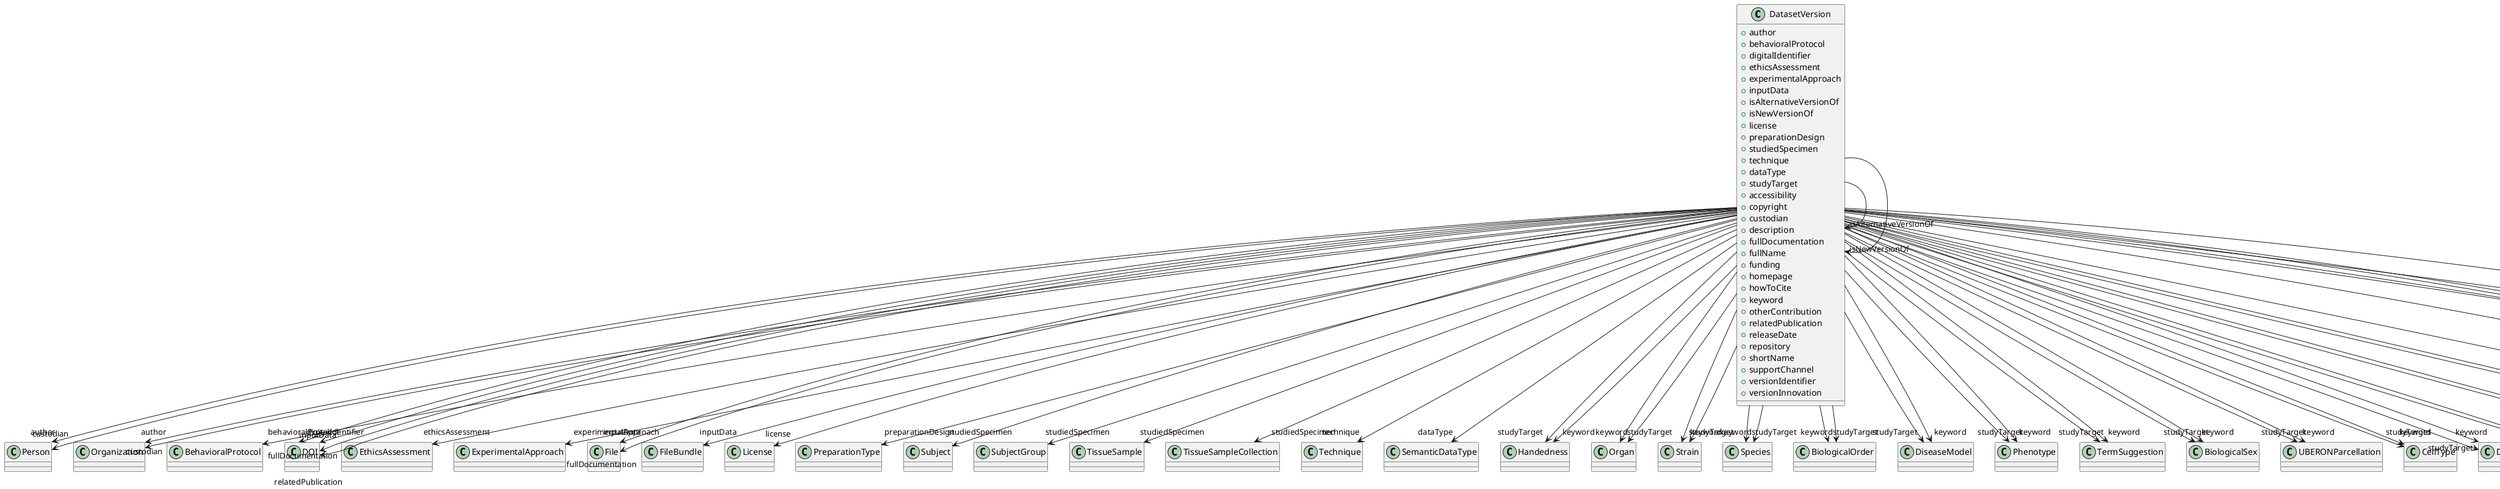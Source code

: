 @startuml
class DatasetVersion {
+author
+behavioralProtocol
+digitalIdentifier
+ethicsAssessment
+experimentalApproach
+inputData
+isAlternativeVersionOf
+isNewVersionOf
+license
+preparationDesign
+studiedSpecimen
+technique
+dataType
+studyTarget
+accessibility
+copyright
+custodian
+description
+fullDocumentation
+fullName
+funding
+homepage
+howToCite
+keyword
+otherContribution
+relatedPublication
+releaseDate
+repository
+shortName
+supportChannel
+versionIdentifier
+versionInnovation

}
DatasetVersion -d-> "author" Person
DatasetVersion -d-> "author" Organization
DatasetVersion -d-> "behavioralProtocol" BehavioralProtocol
DatasetVersion -d-> "digitalIdentifier" DOI
DatasetVersion -d-> "ethicsAssessment" EthicsAssessment
DatasetVersion -d-> "experimentalApproach" ExperimentalApproach
DatasetVersion -d-> "inputData" DOI
DatasetVersion -d-> "inputData" File
DatasetVersion -d-> "inputData" FileBundle
DatasetVersion -d-> "isAlternativeVersionOf" DatasetVersion
DatasetVersion -d-> "isNewVersionOf" DatasetVersion
DatasetVersion -d-> "license" License
DatasetVersion -d-> "preparationDesign" PreparationType
DatasetVersion -d-> "studiedSpecimen" Subject
DatasetVersion -d-> "studiedSpecimen" SubjectGroup
DatasetVersion -d-> "studiedSpecimen" TissueSample
DatasetVersion -d-> "studiedSpecimen" TissueSampleCollection
DatasetVersion -d-> "technique" Technique
DatasetVersion -d-> "dataType" SemanticDataType
DatasetVersion -d-> "studyTarget" Handedness
DatasetVersion -d-> "studyTarget" Organ
DatasetVersion -d-> "studyTarget" Strain
DatasetVersion -d-> "studyTarget" Species
DatasetVersion -d-> "studyTarget" BiologicalOrder
DatasetVersion -d-> "studyTarget" DiseaseModel
DatasetVersion -d-> "studyTarget" Phenotype
DatasetVersion -d-> "studyTarget" TermSuggestion
DatasetVersion -d-> "studyTarget" BiologicalSex
DatasetVersion -d-> "studyTarget" UBERONParcellation
DatasetVersion -d-> "studyTarget" CellType
DatasetVersion -d-> "studyTarget" Disease
DatasetVersion -d-> "studyTarget" ParcellationEntity
DatasetVersion -d-> "studyTarget" ParcellationEntityVersion
DatasetVersion -d-> "studyTarget" CustomAnatomicalEntity
DatasetVersion -d-> "accessibility" ProductAccessibility
DatasetVersion -d-> "copyright" Copyright
DatasetVersion -d-> "custodian" Person
DatasetVersion -d-> "custodian" Organization
DatasetVersion -d-> "fullDocumentation" DOI
DatasetVersion -d-> "fullDocumentation" File
DatasetVersion -d-> "fullDocumentation" URL
DatasetVersion -d-> "funding" Funding
DatasetVersion -d-> "homepage" URL
DatasetVersion -d-> "keyword" Handedness
DatasetVersion -d-> "keyword" Organ
DatasetVersion -d-> "keyword" Strain
DatasetVersion -d-> "keyword" Species
DatasetVersion -d-> "keyword" BiologicalOrder
DatasetVersion -d-> "keyword" DiseaseModel
DatasetVersion -d-> "keyword" Phenotype
DatasetVersion -d-> "keyword" TermSuggestion
DatasetVersion -d-> "keyword" BiologicalSex
DatasetVersion -d-> "keyword" UBERONParcellation
DatasetVersion -d-> "keyword" CellType
DatasetVersion -d-> "keyword" Disease
DatasetVersion -d-> "keyword" ParcellationEntity
DatasetVersion -d-> "keyword" ParcellationEntityVersion
DatasetVersion -d-> "keyword" CustomAnatomicalEntity
DatasetVersion -d-> "otherContribution" Contribution
DatasetVersion -d-> "relatedPublication" DOI
DatasetVersion -d-> "relatedPublication" ISBN
DatasetVersion -d-> "repository" FileRepository

@enduml